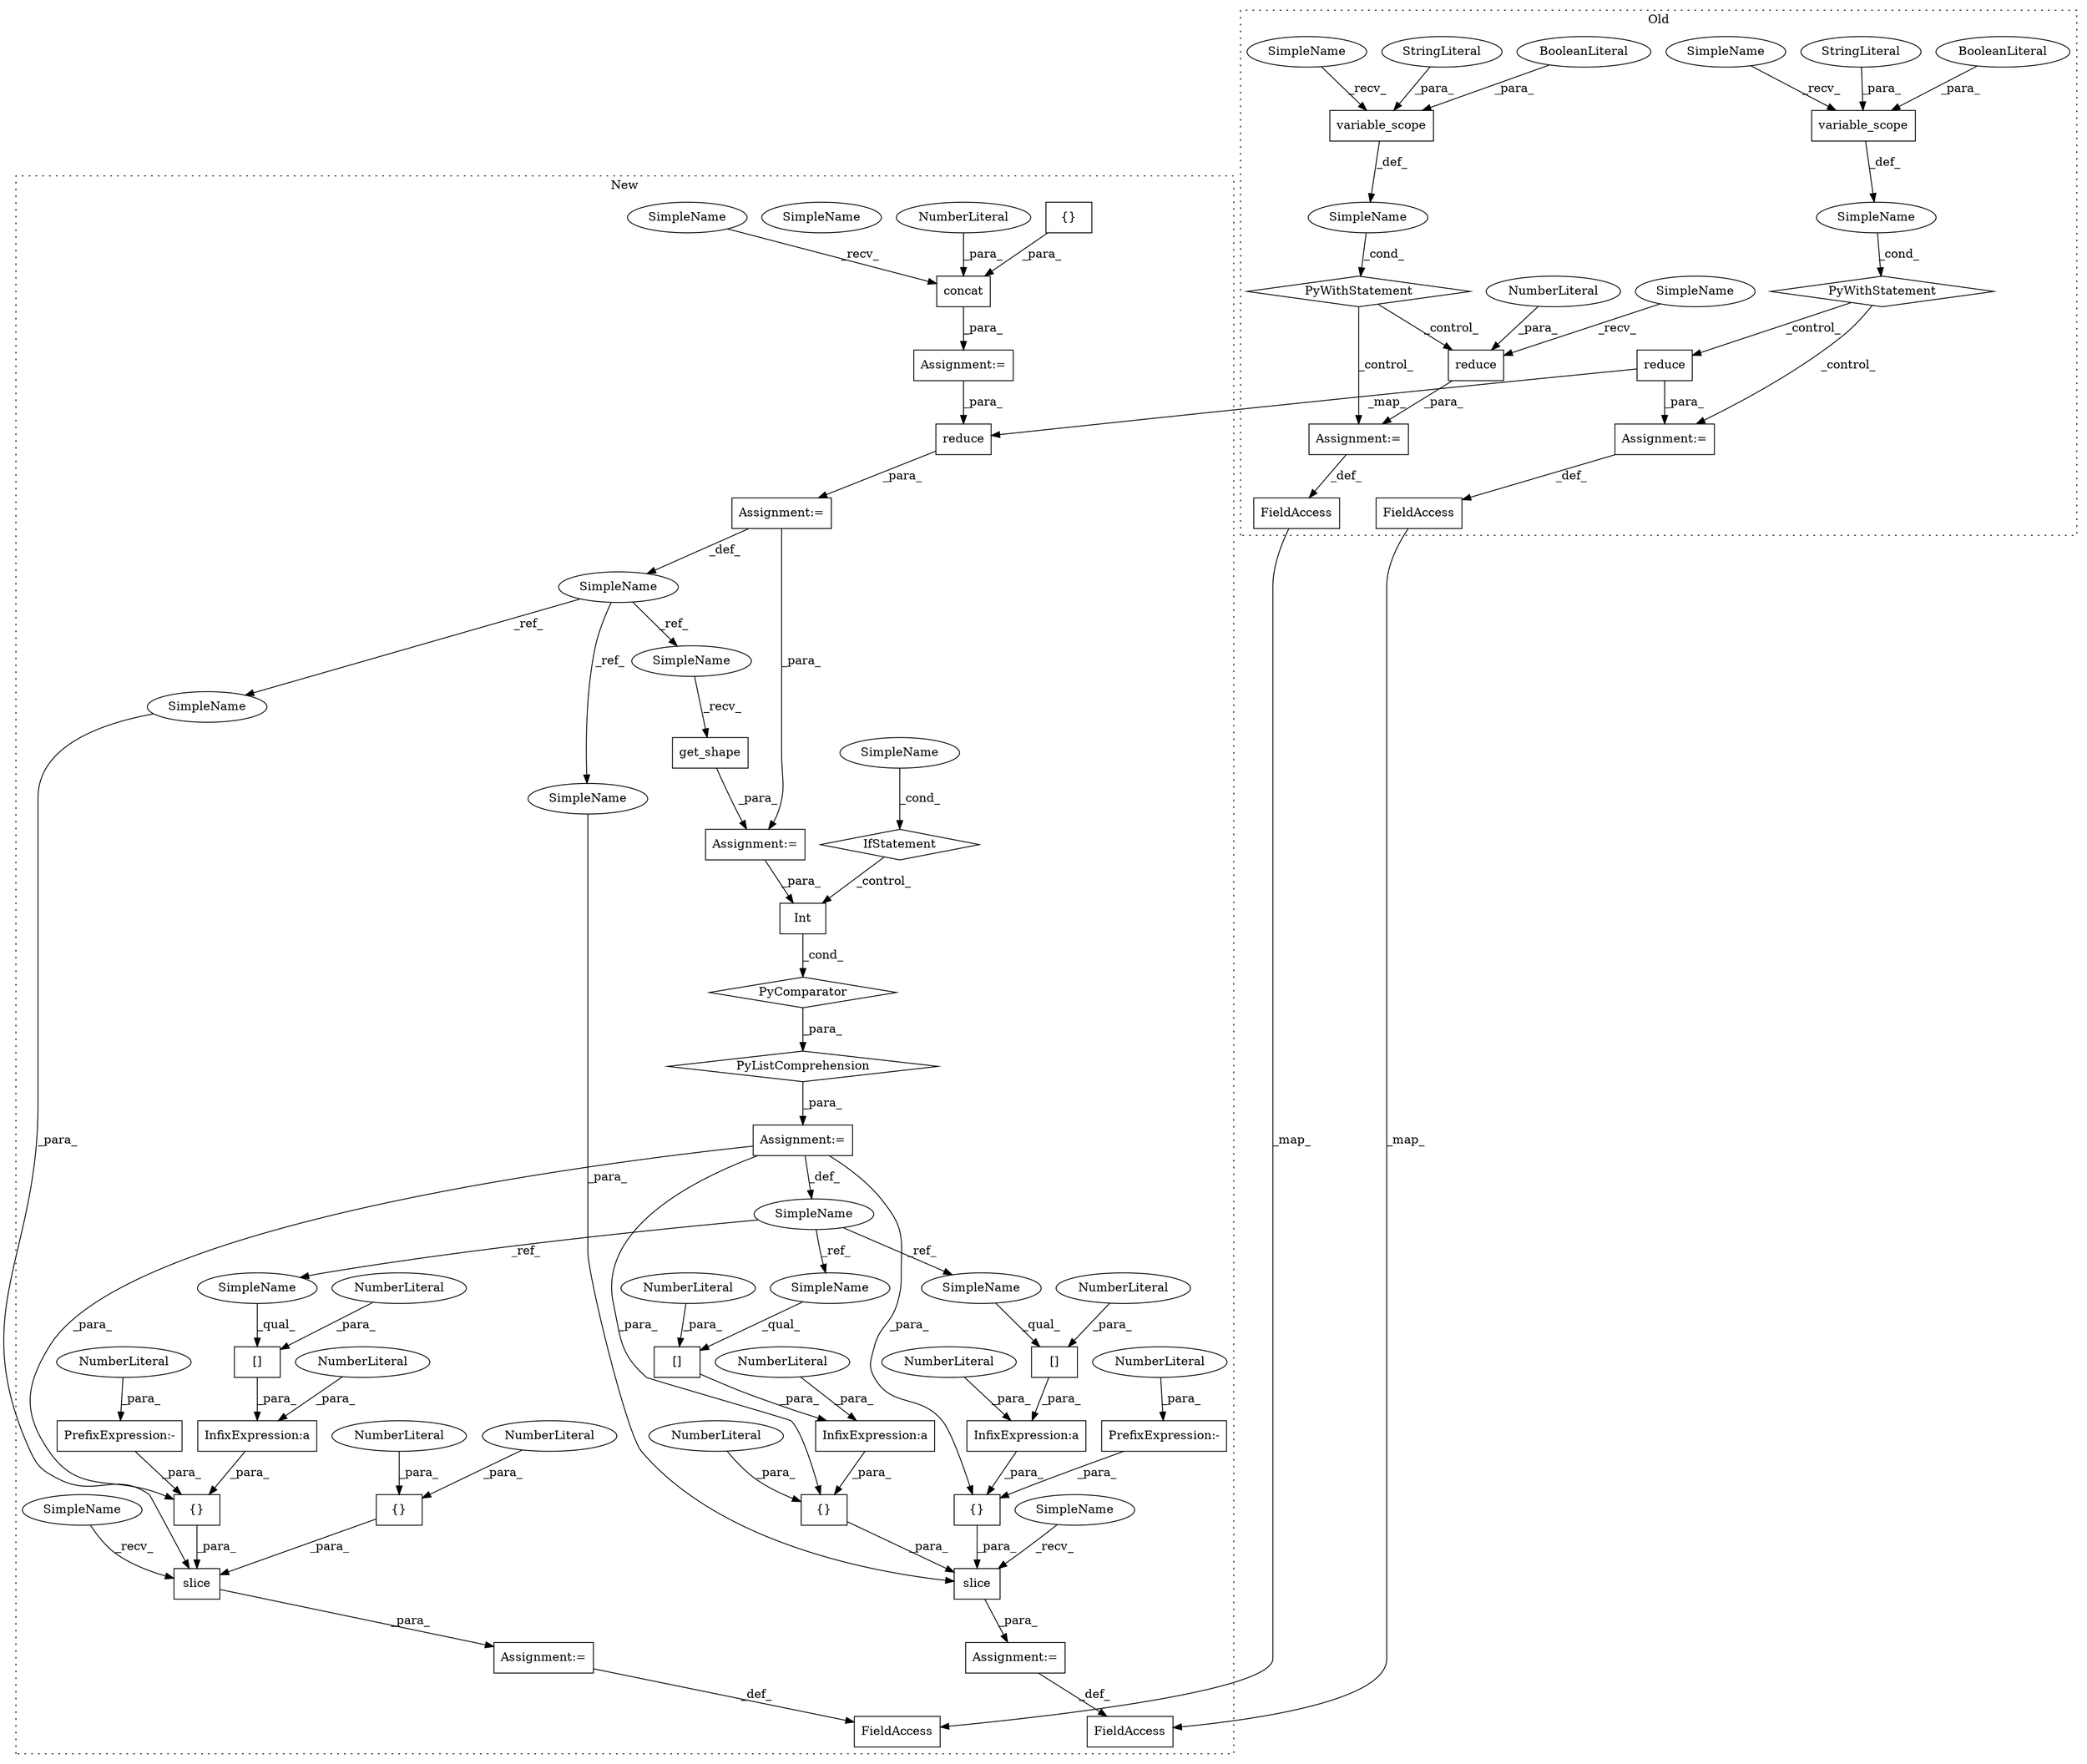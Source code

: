 digraph G {
subgraph cluster0 {
1 [label="reduce" a="32" s="954,969" l="7,1" shape="box"];
5 [label="NumberLiteral" a="34" s="968" l="1" shape="ellipse"];
11 [label="SimpleName" a="42" s="" l="" shape="ellipse"];
12 [label="PyWithStatement" a="104" s="877,930" l="10,2" shape="diamond"];
33 [label="variable_scope" a="32" s="898,929" l="15,1" shape="box"];
35 [label="reduce" a="32" s="1058,1073" l="7,1" shape="box"];
37 [label="SimpleName" a="42" s="" l="" shape="ellipse"];
38 [label="PyWithStatement" a="104" s="982,1034" l="10,2" shape="diamond"];
39 [label="variable_scope" a="32" s="1003,1033" l="15,1" shape="box"];
41 [label="BooleanLiteral" a="9" s="924" l="5" shape="ellipse"];
42 [label="BooleanLiteral" a="9" s="1029" l="4" shape="ellipse"];
43 [label="Assignment:=" a="7" s="946" l="1" shape="box"];
48 [label="Assignment:=" a="7" s="1050" l="1" shape="box"];
50 [label="StringLiteral" a="45" s="1018" l="10" shape="ellipse"];
55 [label="StringLiteral" a="45" s="913" l="10" shape="ellipse"];
59 [label="FieldAccess" a="22" s="1371" l="21" shape="box"];
62 [label="FieldAccess" a="22" s="1308" l="21" shape="box"];
63 [label="SimpleName" a="42" s="947" l="6" shape="ellipse"];
64 [label="SimpleName" a="42" s="887" l="10" shape="ellipse"];
65 [label="SimpleName" a="42" s="992" l="10" shape="ellipse"];
label = "Old";
style="dotted";
}
subgraph cluster1 {
2 [label="slice" a="32" s="1196,1254" l="6,1" shape="box"];
3 [label="InfixExpression:a" a="27" s="1245" l="3" shape="box"];
4 [label="NumberLiteral" a="34" s="1248" l="1" shape="ellipse"];
6 [label="{}" a="4" s="934,948" l="1,1" shape="box"];
7 [label="InfixExpression:a" a="27" s="1162" l="3" shape="box"];
8 [label="NumberLiteral" a="34" s="1165" l="1" shape="ellipse"];
9 [label="Assignment:=" a="7" s="1110" l="1" shape="box"];
10 [label="Assignment:=" a="7" s="1184" l="1" shape="box"];
13 [label="InfixExpression:a" a="27" s="1221" l="3" shape="box"];
14 [label="{}" a="4" s="1156,1170" l="1,1" shape="box"];
15 [label="[]" a="2" s="1158,1161" l="2,1" shape="box"];
16 [label="NumberLiteral" a="34" s="1160" l="1" shape="ellipse"];
17 [label="{}" a="4" s="1215,1228" l="1,1" shape="box"];
18 [label="NumberLiteral" a="34" s="1227" l="1" shape="ellipse"];
19 [label="{}" a="4" s="1239,1253" l="1,1" shape="box"];
20 [label="[]" a="2" s="1217,1220" l="2,1" shape="box"];
21 [label="{}" a="4" s="1141,1145" l="1,1" shape="box"];
22 [label="NumberLiteral" a="34" s="1144" l="1" shape="ellipse"];
23 [label="NumberLiteral" a="34" s="1224" l="1" shape="ellipse"];
24 [label="NumberLiteral" a="34" s="1219" l="1" shape="ellipse"];
25 [label="[]" a="2" s="1241,1244" l="2,1" shape="box"];
26 [label="NumberLiteral" a="34" s="1243" l="1" shape="ellipse"];
27 [label="NumberLiteral" a="34" s="1142" l="1" shape="ellipse"];
28 [label="SimpleName" a="42" s="988" l="1" shape="ellipse"];
29 [label="get_shape" a="32" s="1076" l="11" shape="box"];
30 [label="SimpleName" a="42" s="958" l="3" shape="ellipse"];
31 [label="concat" a="32" s="918,951" l="7,1" shape="box"];
32 [label="PyComparator" a="113" s="1065" l="31" shape="diamond"];
34 [label="NumberLiteral" a="34" s="950" l="1" shape="ellipse"];
36 [label="reduce" a="32" s="969,981" l="7,1" shape="box"];
40 [label="slice" a="32" s="1122,1171" l="6,1" shape="box"];
44 [label="Assignment:=" a="7" s="1065" l="31" shape="box"];
45 [label="Assignment:=" a="7" s="961" l="1" shape="box"];
46 [label="Assignment:=" a="7" s="906" l="1" shape="box"];
47 [label="Assignment:=" a="7" s="989" l="12" shape="box"];
49 [label="PyListComprehension" a="109" s="1001" l="103" shape="diamond"];
51 [label="PrefixExpression:-" a="38" s="1251" l="1" shape="box"];
52 [label="NumberLiteral" a="34" s="1252" l="1" shape="ellipse"];
53 [label="PrefixExpression:-" a="38" s="1168" l="1" shape="box"];
54 [label="NumberLiteral" a="34" s="1169" l="1" shape="ellipse"];
56 [label="Int" a="32" s="1001,1006" l="4,1" shape="box"];
57 [label="IfStatement" a="25" s="1065" l="31" shape="diamond"];
58 [label="SimpleName" a="42" s="1091" l="5" shape="ellipse"];
60 [label="FieldAccess" a="22" s="1546" l="21" shape="box"];
61 [label="FieldAccess" a="22" s="1483" l="21" shape="box"];
66 [label="SimpleName" a="42" s="1185" l="10" shape="ellipse"];
67 [label="SimpleName" a="42" s="1111" l="10" shape="ellipse"];
68 [label="SimpleName" a="42" s="907" l="10" shape="ellipse"];
69 [label="SimpleName" a="42" s="1091" l="5" shape="ellipse"];
70 [label="SimpleName" a="42" s="1202" l="3" shape="ellipse"];
71 [label="SimpleName" a="42" s="1128" l="3" shape="ellipse"];
72 [label="SimpleName" a="42" s="1072" l="3" shape="ellipse"];
73 [label="SimpleName" a="42" s="1217" l="1" shape="ellipse"];
74 [label="SimpleName" a="42" s="1241" l="1" shape="ellipse"];
75 [label="SimpleName" a="42" s="1158" l="1" shape="ellipse"];
label = "New";
style="dotted";
}
1 -> 43 [label="_para_"];
2 -> 10 [label="_para_"];
3 -> 19 [label="_para_"];
4 -> 3 [label="_para_"];
5 -> 1 [label="_para_"];
6 -> 31 [label="_para_"];
7 -> 14 [label="_para_"];
8 -> 7 [label="_para_"];
9 -> 60 [label="_def_"];
10 -> 61 [label="_def_"];
11 -> 12 [label="_cond_"];
12 -> 1 [label="_control_"];
12 -> 43 [label="_control_"];
13 -> 17 [label="_para_"];
14 -> 40 [label="_para_"];
15 -> 7 [label="_para_"];
16 -> 15 [label="_para_"];
17 -> 2 [label="_para_"];
18 -> 17 [label="_para_"];
19 -> 2 [label="_para_"];
20 -> 13 [label="_para_"];
21 -> 40 [label="_para_"];
22 -> 21 [label="_para_"];
23 -> 13 [label="_para_"];
24 -> 20 [label="_para_"];
25 -> 3 [label="_para_"];
26 -> 25 [label="_para_"];
27 -> 21 [label="_para_"];
28 -> 74 [label="_ref_"];
28 -> 75 [label="_ref_"];
28 -> 73 [label="_ref_"];
29 -> 44 [label="_para_"];
30 -> 72 [label="_ref_"];
30 -> 71 [label="_ref_"];
30 -> 70 [label="_ref_"];
31 -> 46 [label="_para_"];
32 -> 49 [label="_para_"];
33 -> 11 [label="_def_"];
34 -> 31 [label="_para_"];
35 -> 48 [label="_para_"];
35 -> 36 [label="_map_"];
36 -> 45 [label="_para_"];
37 -> 38 [label="_cond_"];
38 -> 35 [label="_control_"];
38 -> 48 [label="_control_"];
39 -> 37 [label="_def_"];
40 -> 9 [label="_para_"];
41 -> 33 [label="_para_"];
42 -> 39 [label="_para_"];
43 -> 59 [label="_def_"];
44 -> 56 [label="_para_"];
45 -> 44 [label="_para_"];
45 -> 30 [label="_def_"];
46 -> 36 [label="_para_"];
47 -> 17 [label="_para_"];
47 -> 14 [label="_para_"];
47 -> 28 [label="_def_"];
47 -> 19 [label="_para_"];
48 -> 62 [label="_def_"];
49 -> 47 [label="_para_"];
50 -> 39 [label="_para_"];
51 -> 19 [label="_para_"];
52 -> 51 [label="_para_"];
53 -> 14 [label="_para_"];
54 -> 53 [label="_para_"];
55 -> 33 [label="_para_"];
56 -> 32 [label="_cond_"];
57 -> 56 [label="_control_"];
59 -> 60 [label="_map_"];
62 -> 61 [label="_map_"];
63 -> 1 [label="_recv_"];
64 -> 33 [label="_recv_"];
65 -> 39 [label="_recv_"];
66 -> 2 [label="_recv_"];
67 -> 40 [label="_recv_"];
68 -> 31 [label="_recv_"];
69 -> 57 [label="_cond_"];
70 -> 2 [label="_para_"];
71 -> 40 [label="_para_"];
72 -> 29 [label="_recv_"];
73 -> 20 [label="_qual_"];
74 -> 25 [label="_qual_"];
75 -> 15 [label="_qual_"];
}